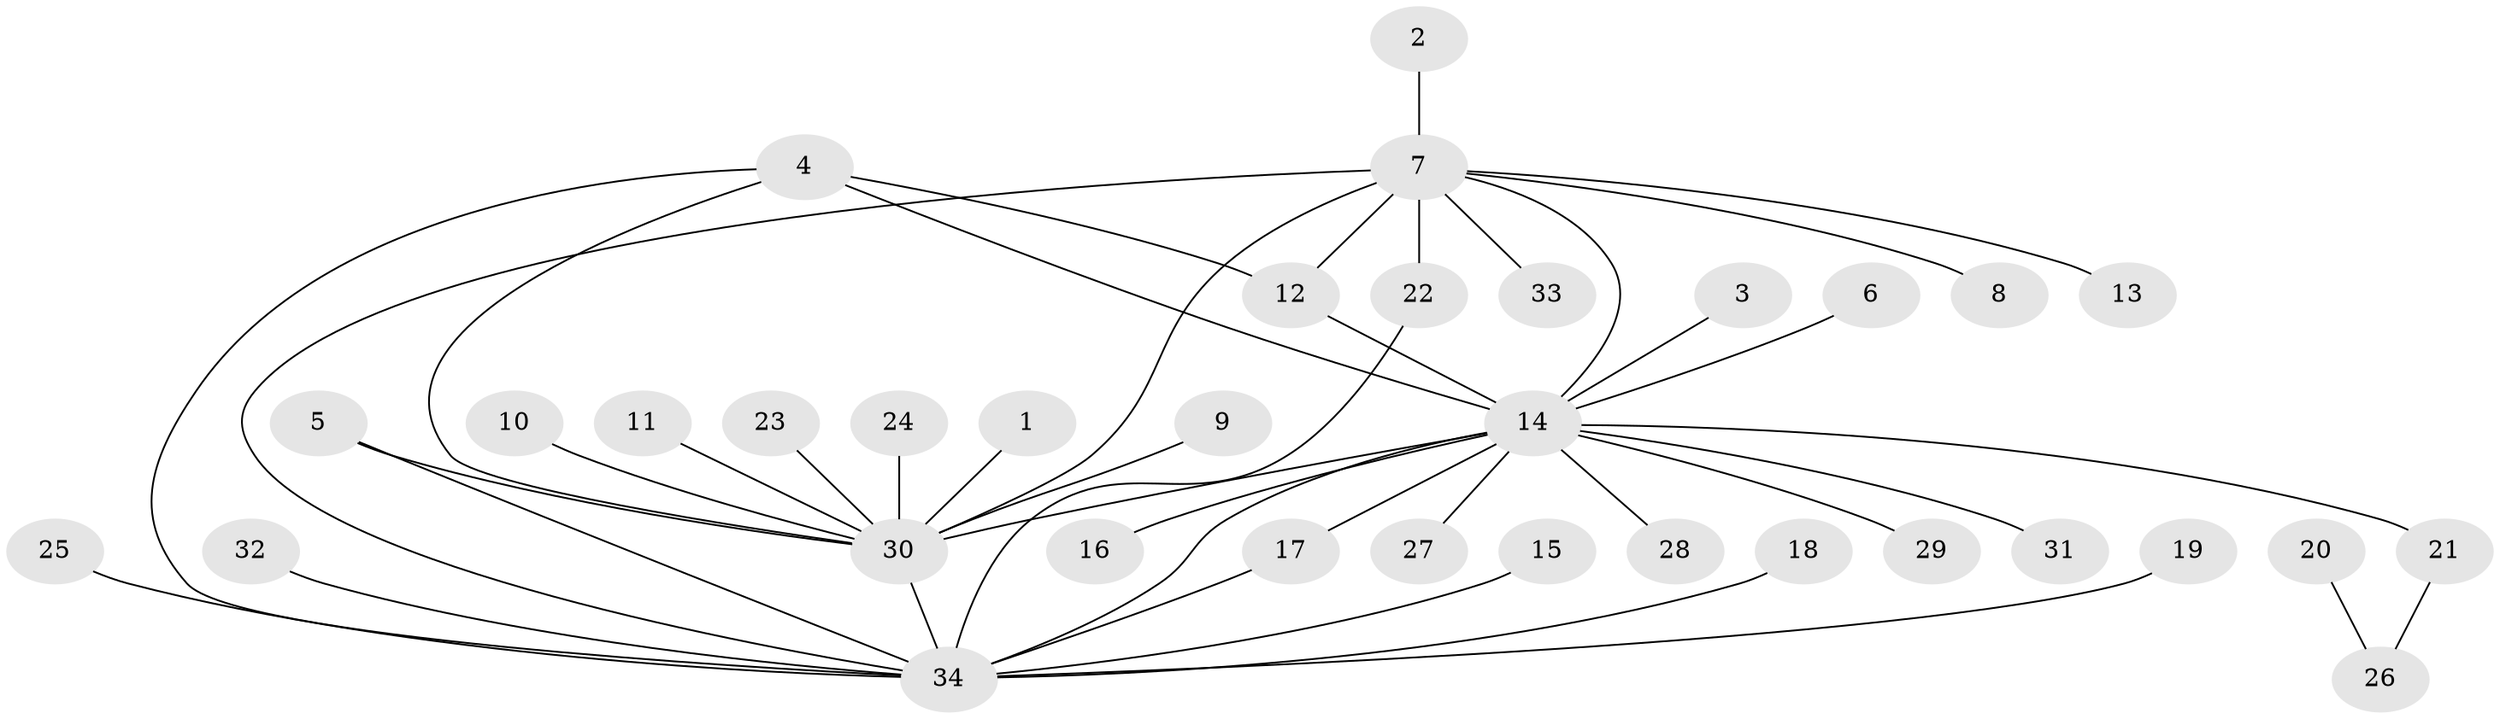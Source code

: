 // original degree distribution, {2: 0.22058823529411764, 5: 0.058823529411764705, 10: 0.014705882352941176, 9: 0.014705882352941176, 6: 0.04411764705882353, 12: 0.014705882352941176, 3: 0.04411764705882353, 11: 0.014705882352941176, 1: 0.5441176470588235, 4: 0.029411764705882353}
// Generated by graph-tools (version 1.1) at 2025/50/03/09/25 03:50:28]
// undirected, 34 vertices, 43 edges
graph export_dot {
graph [start="1"]
  node [color=gray90,style=filled];
  1;
  2;
  3;
  4;
  5;
  6;
  7;
  8;
  9;
  10;
  11;
  12;
  13;
  14;
  15;
  16;
  17;
  18;
  19;
  20;
  21;
  22;
  23;
  24;
  25;
  26;
  27;
  28;
  29;
  30;
  31;
  32;
  33;
  34;
  1 -- 30 [weight=2.0];
  2 -- 7 [weight=1.0];
  3 -- 14 [weight=1.0];
  4 -- 12 [weight=1.0];
  4 -- 14 [weight=1.0];
  4 -- 30 [weight=1.0];
  4 -- 34 [weight=1.0];
  5 -- 30 [weight=1.0];
  5 -- 34 [weight=1.0];
  6 -- 14 [weight=1.0];
  7 -- 8 [weight=1.0];
  7 -- 12 [weight=1.0];
  7 -- 13 [weight=1.0];
  7 -- 14 [weight=1.0];
  7 -- 22 [weight=1.0];
  7 -- 30 [weight=2.0];
  7 -- 33 [weight=1.0];
  7 -- 34 [weight=1.0];
  9 -- 30 [weight=1.0];
  10 -- 30 [weight=1.0];
  11 -- 30 [weight=1.0];
  12 -- 14 [weight=1.0];
  14 -- 16 [weight=1.0];
  14 -- 17 [weight=1.0];
  14 -- 21 [weight=1.0];
  14 -- 27 [weight=1.0];
  14 -- 28 [weight=1.0];
  14 -- 29 [weight=1.0];
  14 -- 30 [weight=1.0];
  14 -- 31 [weight=1.0];
  14 -- 34 [weight=1.0];
  15 -- 34 [weight=1.0];
  17 -- 34 [weight=1.0];
  18 -- 34 [weight=1.0];
  19 -- 34 [weight=1.0];
  20 -- 26 [weight=1.0];
  21 -- 26 [weight=1.0];
  22 -- 34 [weight=1.0];
  23 -- 30 [weight=1.0];
  24 -- 30 [weight=1.0];
  25 -- 34 [weight=1.0];
  30 -- 34 [weight=1.0];
  32 -- 34 [weight=1.0];
}
